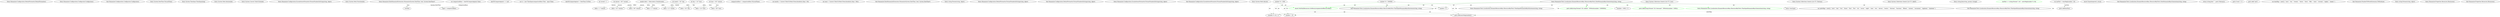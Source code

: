 digraph  {
m0_3 [cluster="Humanizer.Configuration.DefaultFormatter.DefaultFormatter()", file="Configurator.cs", label="Entry Humanizer.Configuration.DefaultFormatter.DefaultFormatter()", span="2-2"];
m0_0 [cluster="Humanizer.Configuration.Configurator.Configurator()", file="Configurator.cs", label="Entry Humanizer.Configuration.Configurator.Configurator()", span="12-12"];
m0_2 [cluster="Humanizer.Configuration.Configurator.Configurator()", file="Configurator.cs", label="Exit Humanizer.Configuration.Configurator.Configurator()", span="12-12"];
m1_35 [cluster="System.DateTime.ToLocalTime()", file="DateHumanizeExtensions.cs", label="Entry System.DateTime.ToLocalTime()", span="0-0"];
m1_36 [cluster="System.TimeSpan.TimeSpan(long)", file="DateHumanizeExtensions.cs", label="Entry System.TimeSpan.TimeSpan(long)", span="0-0"];
m1_37 [cluster="System.Math.Abs(double)", file="DateHumanizeExtensions.cs", label="Entry System.Math.Abs(double)", span="0-0"];
m1_40 [cluster="System.Convert.ToInt32(double)", file="DateHumanizeExtensions.cs", label="Entry System.Convert.ToInt32(double)", span="0-0"];
m1_38 [cluster="Humanizer.Configuration.ILocaleAwareFormatter.FormatNumberInString(string, object)", file="DateHumanizeExtensions.cs", label="Entry Humanizer.Configuration.ILocaleAwareFormatter.FormatNumberInString(string, object)", span="14-14"];
m1_39 [cluster="System.Math.Floor(double)", file="DateHumanizeExtensions.cs", label="Entry System.Math.Floor(double)", span="0-0"];
m1_0 [cluster="Humanizer.DateHumanizeExtensions.Humanize(System.DateTime, bool, System.DateTime?)", file="DateHumanizeExtensions.cs", label="Entry Humanizer.DateHumanizeExtensions.Humanize(System.DateTime, bool, System.DateTime?)", span="21-21"];
m1_1 [cluster="Humanizer.DateHumanizeExtensions.Humanize(System.DateTime, bool, System.DateTime?)", file="DateHumanizeExtensions.cs", label="dateToCompareAgainst == null", span="23-23"];
m1_8 [cluster="Humanizer.DateHumanizeExtensions.Humanize(System.DateTime, bool, System.DateTime?)", file="DateHumanizeExtensions.cs", label="var comparisonBase = dateToCompareAgainst.Value", span="32-32"];
m1_9 [cluster="Humanizer.DateHumanizeExtensions.Humanize(System.DateTime, bool, System.DateTime?)", file="DateHumanizeExtensions.cs", label="!utcDate", span="33-33"];
m1_11 [cluster="Humanizer.DateHumanizeExtensions.Humanize(System.DateTime, bool, System.DateTime?)", file="DateHumanizeExtensions.cs", label="input > comparisonBase", span="36-36"];
m1_13 [cluster="Humanizer.DateHumanizeExtensions.Humanize(System.DateTime, bool, System.DateTime?)", file="DateHumanizeExtensions.cs", label="var ts = new TimeSpan(comparisonBase.Ticks - input.Ticks)", span="39-39"];
m1_2 [cluster="Humanizer.DateHumanizeExtensions.Humanize(System.DateTime, bool, System.DateTime?)", file="DateHumanizeExtensions.cs", label="dateToCompareAgainst = DateTime.UtcNow", span="24-24"];
m1_3 [cluster="Humanizer.DateHumanizeExtensions.Humanize(System.DateTime, bool, System.DateTime?)", file="DateHumanizeExtensions.cs", label="int second = 1", span="26-26"];
m1_4 [cluster="Humanizer.DateHumanizeExtensions.Humanize(System.DateTime, bool, System.DateTime?)", file="DateHumanizeExtensions.cs", label="int minute = 60 * second", span="27-27"];
m1_5 [cluster="Humanizer.DateHumanizeExtensions.Humanize(System.DateTime, bool, System.DateTime?)", file="DateHumanizeExtensions.cs", label="int hour = 60 * minute", span="28-28"];
m1_15 [cluster="Humanizer.DateHumanizeExtensions.Humanize(System.DateTime, bool, System.DateTime?)", file="DateHumanizeExtensions.cs", label="delta < 1 * minute", span="42-42"];
m1_17 [cluster="Humanizer.DateHumanizeExtensions.Humanize(System.DateTime, bool, System.DateTime?)", file="DateHumanizeExtensions.cs", label="delta < 2 * minute", span="45-45"];
m1_19 [cluster="Humanizer.DateHumanizeExtensions.Humanize(System.DateTime, bool, System.DateTime?)", file="DateHumanizeExtensions.cs", label="delta < 45 * minute", span="48-48"];
m1_21 [cluster="Humanizer.DateHumanizeExtensions.Humanize(System.DateTime, bool, System.DateTime?)", file="DateHumanizeExtensions.cs", label="delta < 90 * minute", span="51-51"];
m1_6 [cluster="Humanizer.DateHumanizeExtensions.Humanize(System.DateTime, bool, System.DateTime?)", file="DateHumanizeExtensions.cs", label="int day = 24 * hour", span="29-29"];
m1_23 [cluster="Humanizer.DateHumanizeExtensions.Humanize(System.DateTime, bool, System.DateTime?)", file="DateHumanizeExtensions.cs", label="delta < 24 * hour", span="54-54"];
m1_25 [cluster="Humanizer.DateHumanizeExtensions.Humanize(System.DateTime, bool, System.DateTime?)", file="DateHumanizeExtensions.cs", label="delta < 48 * hour", span="57-57"];
m1_7 [cluster="Humanizer.DateHumanizeExtensions.Humanize(System.DateTime, bool, System.DateTime?)", file="DateHumanizeExtensions.cs", label="int month = 30 * day", span="30-30"];
m1_27 [cluster="Humanizer.DateHumanizeExtensions.Humanize(System.DateTime, bool, System.DateTime?)", file="DateHumanizeExtensions.cs", label="delta < 30 * day", span="60-60"];
m1_29 [cluster="Humanizer.DateHumanizeExtensions.Humanize(System.DateTime, bool, System.DateTime?)", file="DateHumanizeExtensions.cs", label="delta < 12 * month", span="63-63"];
m1_10 [cluster="Humanizer.DateHumanizeExtensions.Humanize(System.DateTime, bool, System.DateTime?)", file="DateHumanizeExtensions.cs", label="comparisonBase = comparisonBase.ToLocalTime()", span="34-34"];
m1_14 [cluster="Humanizer.DateHumanizeExtensions.Humanize(System.DateTime, bool, System.DateTime?)", file="DateHumanizeExtensions.cs", label="double delta = Math.Abs(ts.TotalSeconds)", span="40-40"];
m1_30 [cluster="Humanizer.DateHumanizeExtensions.Humanize(System.DateTime, bool, System.DateTime?)", file="DateHumanizeExtensions.cs", label="int months = Convert.ToInt32(Math.Floor((double)ts.Days / 30))", span="65-65"];
m1_32 [cluster="Humanizer.DateHumanizeExtensions.Humanize(System.DateTime, bool, System.DateTime?)", file="DateHumanizeExtensions.cs", label="int years = Convert.ToInt32(Math.Floor((double)ts.Days / 365))", span="69-69"];
m1_34 [cluster="Humanizer.DateHumanizeExtensions.Humanize(System.DateTime, bool, System.DateTime?)", file="DateHumanizeExtensions.cs", label="Exit Humanizer.DateHumanizeExtensions.Humanize(System.DateTime, bool, System.DateTime?)", span="21-21"];
m4_3 [cluster="string.Format(string, object)", file="DefaultFormatter.cs", label="Entry string.Format(string, object)", span="0-0"];
m4_0 [cluster="Humanizer.Configuration.DefaultFormatter.FormatNumberInString(string, object)", file="DefaultFormatter.cs", label="Entry Humanizer.Configuration.DefaultFormatter.FormatNumberInString(string, object)", span="10-10"];
m4_2 [cluster="Humanizer.Configuration.DefaultFormatter.FormatNumberInString(string, object)", file="DefaultFormatter.cs", label="Exit Humanizer.Configuration.DefaultFormatter.FormatNumberInString(string, object)", span="10-10"];
m6_0 [cluster="Humanizer.Configuration.ILocaleAwareFormatter.FormatNumberInString(string, object)", file="ILocaleAwareFormatter.cs", label="Entry Humanizer.Configuration.ILocaleAwareFormatter.FormatNumberInString(string, object)", span="14-14"];
m6_1 [cluster="Humanizer.Configuration.ILocaleAwareFormatter.FormatNumberInString(string, object)", file="ILocaleAwareFormatter.cs", label="Exit Humanizer.Configuration.ILocaleAwareFormatter.FormatNumberInString(string, object)", span="14-14"];
m7_28 [cluster="System.Math.Abs(int)", file="NumberToWordsExtension.cs", label="Entry System.Math.Abs(int)", span="0-0"];
m7_11 [cluster="Humanizer.NumberToWordsExtension.ToWords(int)", file="NumberToWordsExtension.cs", label="number %= 1000", span="33-33"];
m7_7 [cluster="Humanizer.NumberToWordsExtension.ToWords(int)", color=green, community=0, file="NumberToWordsExtension.cs", label="parts.Add(string.Format(''{0} million'', ToWords(number / 1000000)))", prediction=0, span="26-26"];
m7_8 [cluster="Humanizer.NumberToWordsExtension.ToWords(int)", file="NumberToWordsExtension.cs", label="number %= 1000000", span="27-27"];
m7_9 [cluster="Humanizer.NumberToWordsExtension.ToWords(int)", file="NumberToWordsExtension.cs", label="(number / 1000) > 0", span="30-30"];
m7_30 [cluster="System.Collections.Generic.List<T>.List()", file="NumberToWordsExtension.cs", label="Entry System.Collections.Generic.List<T>.List()", span="0-0"];
m7_32 [cluster="System.Collections.Generic.List<T>.ToArray()", file="NumberToWordsExtension.cs", label="Entry System.Collections.Generic.List<T>.ToArray()", span="0-0"];
m7_31 [cluster="System.Collections.Generic.List<T>.Add(T)", file="NumberToWordsExtension.cs", label="Entry System.Collections.Generic.List<T>.Add(T)", span="0-0"];
m7_33 [cluster="string.Join(string, params string[])", file="NumberToWordsExtension.cs", label="Entry string.Join(string, params string[])", span="0-0"];
m7_10 [cluster="Humanizer.NumberToWordsExtension.ToWords(int)", color=green, community=0, file="NumberToWordsExtension.cs", label="parts.Add(string.Format(''{0} thousand'', ToWords(number / 1000)))", prediction=0, span="32-32"];
m7_0 [cluster="Humanizer.Tests.Localisation.DynamicResourceKeys.ResourceKeyTests.DateHumanizeKeysGeneration(string, string)", file="NumberToWordsExtension.cs", label="Entry Humanizer.Tests.Localisation.DynamicResourceKeys.ResourceKeyTests.DateHumanizeKeysGeneration(string, string)", span="11-11"];
m7_4 [cluster="Humanizer.Tests.Localisation.DynamicResourceKeys.ResourceKeyTests.TimeSpanHumanizeKeysGeneration(string, string)", color=green, community=0, file="NumberToWordsExtension.cs", label="Entry Humanizer.Tests.Localisation.DynamicResourceKeys.ResourceKeyTests.TimeSpanHumanizeKeysGeneration(string, string)", prediction=0, span="18-18"];
m7_3 [cluster="Unk.Equal", file="NumberToWordsExtension.cs", label="Entry Unk.Equal", span=""];
m7_6 [cluster="Humanizer.Tests.Localisation.DynamicResourceKeys.ResourceKeyTests.TimeSpanHumanizeKeysGeneration(string, string)", file="NumberToWordsExtension.cs", label="Exit Humanizer.Tests.Localisation.DynamicResourceKeys.ResourceKeyTests.TimeSpanHumanizeKeysGeneration(string, string)", span="18-18"];
m7_13 [cluster="Humanizer.Tests.Localisation.DynamicResourceKeys.ResourceKeyTests.TimeSpanHumanizeKeysExistence(string, string)", color=green, community=0, file="NumberToWordsExtension.cs", label="Assert.NotNull(Resources.GetResource(generatedResourceKey))", prediction=0, span="34-34"];
m7_12 [cluster="Humanizer.Tests.Localisation.DynamicResourceKeys.ResourceKeyTests.TimeSpanHumanizeKeysExistence(string, string)", file="NumberToWordsExtension.cs", label="Entry Humanizer.Tests.Localisation.DynamicResourceKeys.ResourceKeyTests.TimeSpanHumanizeKeysExistence(string, string)", span="32-32"];
m7_14 [cluster="Humanizer.Tests.Localisation.DynamicResourceKeys.ResourceKeyTests.TimeSpanHumanizeKeysExistence(string, string)", file="NumberToWordsExtension.cs", label="Exit Humanizer.Tests.Localisation.DynamicResourceKeys.ResourceKeyTests.TimeSpanHumanizeKeysExistence(string, string)", span="32-32"];
m7_24 [cluster="Humanizer.NumberToWordsExtension.ToWords(int)", color=green, community=0, file="NumberToWordsExtension.cs", label="lastPart += string.Format(''-{0}'', unitsMap[number % 10])", prediction=4, span="56-56"];
m7_22 [cluster="Humanizer.NumberToWordsExtension.ToWords(int)", file="NumberToWordsExtension.cs", label="var lastPart = tensMap[number / 10]", span="54-54"];
m7_23 [cluster="Humanizer.NumberToWordsExtension.ToWords(int)", file="NumberToWordsExtension.cs", label="(number % 10) > 0", span="55-55"];
m7_18 [cluster="Humanizer.NumberToWordsExtension.ToWords(int)", file="NumberToWordsExtension.cs", label="var unitsMap = new[] { ''zero'', ''one'', ''two'', ''three'', ''four'', ''five'', ''six'', ''seven'', ''eight'', ''nine'', ''ten'', ''eleven'', ''twelve'', ''thirteen'', ''fourteen'', ''fifteen'', ''sixteen'', ''seventeen'', ''eighteen'', ''nineteen'' }", span="47-47"];
m7_25 [cluster="Humanizer.NumberToWordsExtension.ToWords(int)", file="NumberToWordsExtension.cs", label="parts.Add(lastPart)", span="57-57"];
m7_1 [cluster="Humanizer.Tests.Localisation.DynamicResourceKeys.ResourceKeyTests.DateHumanizeKeysGeneration(string, string)", file="NumberToWordsExtension.cs", label="Assert.Equal(expected, actual)", span="13-13"];
m7_15 [cluster="Humanizer.NumberToWordsExtension.ToWords(int)", file="NumberToWordsExtension.cs", label="number > 0", span="42-42"];
m7_20 [cluster="Humanizer.NumberToWordsExtension.ToWords(int)", file="NumberToWordsExtension.cs", label="number < 20", span="50-50"];
m7_21 [cluster="Humanizer.NumberToWordsExtension.ToWords(int)", file="NumberToWordsExtension.cs", label="parts.Add(unitsMap[number])", span="51-51"];
m7_2 [cluster="Humanizer.Tests.Localisation.DynamicResourceKeys.ResourceKeyTests.DateHumanizeKeysGeneration(string, string)", file="NumberToWordsExtension.cs", label="Exit Humanizer.Tests.Localisation.DynamicResourceKeys.ResourceKeyTests.DateHumanizeKeysGeneration(string, string)", span="11-11"];
m7_26 [cluster="Humanizer.NumberToWordsExtension.ToWords(int)", file="NumberToWordsExtension.cs", label="return string.Join('' '', parts.ToArray());", span="61-61"];
m7_16 [cluster="Humanizer.NumberToWordsExtension.ToWords(int)", file="NumberToWordsExtension.cs", label="parts.Count != 0", span="44-44"];
m7_17 [cluster="Humanizer.NumberToWordsExtension.ToWords(int)", file="NumberToWordsExtension.cs", label="parts.Add(''and'')", span="45-45"];
m7_19 [cluster="Humanizer.NumberToWordsExtension.ToWords(int)", file="NumberToWordsExtension.cs", label="var tensMap = new[] { ''zero'', ''ten'', ''twenty'', ''thirty'', ''forty'', ''fifty'', ''sixty'', ''seventy'', ''eighty'', ''ninety'' }", span="48-48"];
m7_27 [cluster="Humanizer.NumberToWordsExtension.ToWords(int)", file="NumberToWordsExtension.cs", label="Exit Humanizer.NumberToWordsExtension.ToWords(int)", span="14-14"];
m7_29 [cluster="string.Format(string, object)", file="NumberToWordsExtension.cs", label="Entry string.Format(string, object)", span="0-0"];
m10_0 [cluster="Humanizer.Properties.Resources.Resources()", file="Resources.Designer.cs", label="Entry Humanizer.Properties.Resources.Resources()", span="31-31"];
m10_1 [cluster="Humanizer.Properties.Resources.Resources()", file="Resources.Designer.cs", label="Exit Humanizer.Properties.Resources.Resources()", span="31-31"];
m1_0 -> m1_9  [color=darkseagreen4, key=1, label=bool, style=dashed];
m1_0 -> m1_11  [color=darkseagreen4, key=1, label="System.DateTime", style=dashed];
m1_8 -> m1_11  [color=darkseagreen4, key=1, label=comparisonBase, style=dashed];
m1_4 -> m1_15  [color=darkseagreen4, key=1, label=minute, style=dashed];
m1_4 -> m1_17  [color=darkseagreen4, key=1, label=minute, style=dashed];
m1_4 -> m1_19  [color=darkseagreen4, key=1, label=minute, style=dashed];
m1_4 -> m1_21  [color=darkseagreen4, key=1, label=minute, style=dashed];
m1_5 -> m1_23  [color=darkseagreen4, key=1, label=hour, style=dashed];
m1_5 -> m1_25  [color=darkseagreen4, key=1, label=hour, style=dashed];
m1_6 -> m1_27  [color=darkseagreen4, key=1, label=day, style=dashed];
m1_7 -> m1_29  [color=darkseagreen4, key=1, label=month, style=dashed];
m1_14 -> m1_17  [color=darkseagreen4, key=1, label=delta, style=dashed];
m1_14 -> m1_19  [color=darkseagreen4, key=1, label=delta, style=dashed];
m1_14 -> m1_21  [color=darkseagreen4, key=1, label=delta, style=dashed];
m1_14 -> m1_23  [color=darkseagreen4, key=1, label=delta, style=dashed];
m1_14 -> m1_25  [color=darkseagreen4, key=1, label=delta, style=dashed];
m1_14 -> m1_27  [color=darkseagreen4, key=1, label=delta, style=dashed];
m1_14 -> m1_29  [color=darkseagreen4, key=1, label=delta, style=dashed];
m7_11 -> m7_13  [color=green, key=1, label=int, style=dashed];
m7_11 -> m7_14  [color=darkseagreen4, key=1, label=int, style=dashed];
m7_11 -> m7_15  [color=darkseagreen4, key=1, label=int, style=dashed];
m7_11 -> m7_20  [color=darkseagreen4, key=1, label=int, style=dashed];
m7_11 -> m7_21  [color=darkseagreen4, key=1, label=int, style=dashed];
m7_11 -> m7_23  [color=darkseagreen4, key=1, label=int, style=dashed];
m7_8 -> m7_13  [color=green, key=1, label=int, style=dashed];
m7_8 -> m7_12  [color=darkseagreen4, key=1, label=int, style=dashed];
m7_8 -> m7_14  [color=darkseagreen4, key=1, label=int, style=dashed];
m7_8 -> m7_15  [color=darkseagreen4, key=1, label=int, style=dashed];
m7_8 -> m7_20  [color=darkseagreen4, key=1, label=int, style=dashed];
m7_8 -> m7_21  [color=darkseagreen4, key=1, label=int, style=dashed];
m7_8 -> m7_23  [color=darkseagreen4, key=1, label=int, style=dashed];
m7_0 -> m7_4  [color=green, key=1, label=int, style=dashed];
m7_0 -> m7_7  [color=green, key=1, label=int, style=dashed];
m7_0 -> m7_10  [color=green, key=1, label=int, style=dashed];
m7_0 -> m7_13  [color=green, key=1, label=int, style=dashed];
m7_0 -> m7_3  [color=darkseagreen4, key=1, label=int, style=dashed];
m7_0 -> m7_6  [color=darkseagreen4, key=1, label=int, style=dashed];
m7_0 -> m7_9  [color=darkseagreen4, key=1, label=int, style=dashed];
m7_0 -> m7_12  [color=darkseagreen4, key=1, label=int, style=dashed];
m7_0 -> m7_14  [color=darkseagreen4, key=1, label=int, style=dashed];
m7_0 -> m7_15  [color=darkseagreen4, key=1, label=int, style=dashed];
m7_0 -> m7_20  [color=darkseagreen4, key=1, label=int, style=dashed];
m7_0 -> m7_21  [color=darkseagreen4, key=1, label=int, style=dashed];
m7_0 -> m7_23  [color=darkseagreen4, key=1, label=int, style=dashed];
m7_14 -> m7_14  [color=darkseagreen4, key=1, label=int, style=dashed];
m7_14 -> m7_20  [color=darkseagreen4, key=1, label=int, style=dashed];
m7_14 -> m7_21  [color=darkseagreen4, key=1, label=int, style=dashed];
m7_14 -> m7_23  [color=darkseagreen4, key=1, label=int, style=dashed];
m7_22 -> m7_25  [color=darkseagreen4, key=1, label=lastPart, style=dashed];
m7_18 -> m7_21  [color=darkseagreen4, key=1, label=unitsMap, style=dashed];
}
